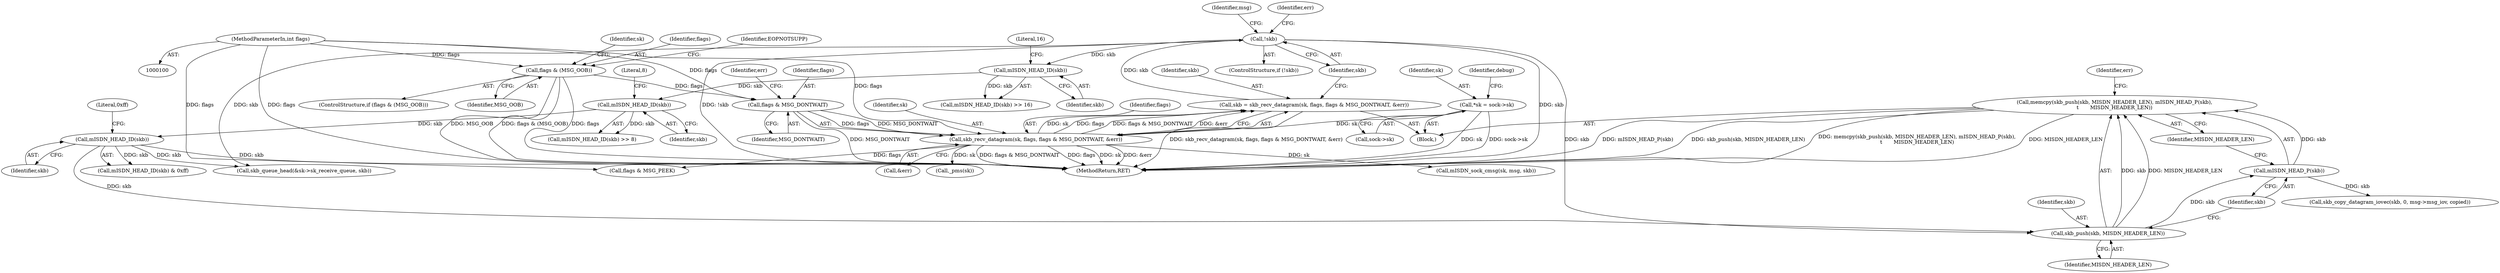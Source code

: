 digraph "0_linux_f3d3342602f8bcbf37d7c46641cb9bca7618eb1c_1@API" {
"1000309" [label="(Call,memcpy(skb_push(skb, MISDN_HEADER_LEN), mISDN_HEAD_P(skb),\n\t       MISDN_HEADER_LEN))"];
"1000310" [label="(Call,skb_push(skb, MISDN_HEADER_LEN))"];
"1000226" [label="(Call,mISDN_HEAD_ID(skb))"];
"1000217" [label="(Call,mISDN_HEAD_ID(skb))"];
"1000207" [label="(Call,mISDN_HEAD_ID(skb))"];
"1000148" [label="(Call,!skb)"];
"1000137" [label="(Call,skb = skb_recv_datagram(sk, flags, flags & MSG_DONTWAIT, &err))"];
"1000139" [label="(Call,skb_recv_datagram(sk, flags, flags & MSG_DONTWAIT, &err))"];
"1000109" [label="(Call,*sk = sock->sk)"];
"1000142" [label="(Call,flags & MSG_DONTWAIT)"];
"1000123" [label="(Call,flags & (MSG_OOB))"];
"1000105" [label="(MethodParameterIn,int flags)"];
"1000313" [label="(Call,mISDN_HEAD_P(skb))"];
"1000111" [label="(Call,sock->sk)"];
"1000120" [label="(Identifier,debug)"];
"1000217" [label="(Call,mISDN_HEAD_ID(skb))"];
"1000218" [label="(Identifier,skb)"];
"1000300" [label="(Call,skb_queue_head(&sk->sk_receive_queue, skb))"];
"1000149" [label="(Identifier,skb)"];
"1000291" [label="(Call,flags & MSG_PEEK)"];
"1000311" [label="(Identifier,skb)"];
"1000315" [label="(Identifier,MISDN_HEADER_LEN)"];
"1000216" [label="(Call,mISDN_HEAD_ID(skb) >> 8)"];
"1000312" [label="(Identifier,MISDN_HEADER_LEN)"];
"1000139" [label="(Call,skb_recv_datagram(sk, flags, flags & MSG_DONTWAIT, &err))"];
"1000207" [label="(Call,mISDN_HEAD_ID(skb))"];
"1000137" [label="(Call,skb = skb_recv_datagram(sk, flags, flags & MSG_DONTWAIT, &err))"];
"1000142" [label="(Call,flags & MSG_DONTWAIT)"];
"1000228" [label="(Literal,0xff)"];
"1000132" [label="(Identifier,sk)"];
"1000184" [label="(Call,_pms(sk))"];
"1000125" [label="(Identifier,MSG_OOB)"];
"1000145" [label="(Call,&err)"];
"1000225" [label="(Call,mISDN_HEAD_ID(skb) & 0xff)"];
"1000123" [label="(Call,flags & (MSG_OOB))"];
"1000110" [label="(Identifier,sk)"];
"1000155" [label="(Identifier,msg)"];
"1000310" [label="(Call,skb_push(skb, MISDN_HEADER_LEN))"];
"1000206" [label="(Call,mISDN_HEAD_ID(skb) >> 16)"];
"1000105" [label="(MethodParameterIn,int flags)"];
"1000148" [label="(Call,!skb)"];
"1000124" [label="(Identifier,flags)"];
"1000226" [label="(Call,mISDN_HEAD_ID(skb))"];
"1000208" [label="(Identifier,skb)"];
"1000106" [label="(Block,)"];
"1000138" [label="(Identifier,skb)"];
"1000144" [label="(Identifier,MSG_DONTWAIT)"];
"1000333" [label="(MethodReturn,RET)"];
"1000140" [label="(Identifier,sk)"];
"1000109" [label="(Call,*sk = sock->sk)"];
"1000313" [label="(Call,mISDN_HEAD_P(skb))"];
"1000141" [label="(Identifier,flags)"];
"1000325" [label="(Call,mISDN_sock_cmsg(sk, msg, skb))"];
"1000209" [label="(Literal,16)"];
"1000128" [label="(Identifier,EOPNOTSUPP)"];
"1000317" [label="(Identifier,err)"];
"1000219" [label="(Literal,8)"];
"1000147" [label="(ControlStructure,if (!skb))"];
"1000146" [label="(Identifier,err)"];
"1000143" [label="(Identifier,flags)"];
"1000314" [label="(Identifier,skb)"];
"1000227" [label="(Identifier,skb)"];
"1000309" [label="(Call,memcpy(skb_push(skb, MISDN_HEADER_LEN), mISDN_HEAD_P(skb),\n\t       MISDN_HEADER_LEN))"];
"1000122" [label="(ControlStructure,if (flags & (MSG_OOB)))"];
"1000318" [label="(Call,skb_copy_datagram_iovec(skb, 0, msg->msg_iov, copied))"];
"1000151" [label="(Identifier,err)"];
"1000309" -> "1000106"  [label="AST: "];
"1000309" -> "1000315"  [label="CFG: "];
"1000310" -> "1000309"  [label="AST: "];
"1000313" -> "1000309"  [label="AST: "];
"1000315" -> "1000309"  [label="AST: "];
"1000317" -> "1000309"  [label="CFG: "];
"1000309" -> "1000333"  [label="DDG: skb_push(skb, MISDN_HEADER_LEN)"];
"1000309" -> "1000333"  [label="DDG: memcpy(skb_push(skb, MISDN_HEADER_LEN), mISDN_HEAD_P(skb),\n\t       MISDN_HEADER_LEN)"];
"1000309" -> "1000333"  [label="DDG: MISDN_HEADER_LEN"];
"1000309" -> "1000333"  [label="DDG: mISDN_HEAD_P(skb)"];
"1000310" -> "1000309"  [label="DDG: skb"];
"1000310" -> "1000309"  [label="DDG: MISDN_HEADER_LEN"];
"1000313" -> "1000309"  [label="DDG: skb"];
"1000310" -> "1000312"  [label="CFG: "];
"1000311" -> "1000310"  [label="AST: "];
"1000312" -> "1000310"  [label="AST: "];
"1000314" -> "1000310"  [label="CFG: "];
"1000226" -> "1000310"  [label="DDG: skb"];
"1000148" -> "1000310"  [label="DDG: skb"];
"1000310" -> "1000313"  [label="DDG: skb"];
"1000226" -> "1000225"  [label="AST: "];
"1000226" -> "1000227"  [label="CFG: "];
"1000227" -> "1000226"  [label="AST: "];
"1000228" -> "1000226"  [label="CFG: "];
"1000226" -> "1000333"  [label="DDG: skb"];
"1000226" -> "1000225"  [label="DDG: skb"];
"1000217" -> "1000226"  [label="DDG: skb"];
"1000226" -> "1000300"  [label="DDG: skb"];
"1000217" -> "1000216"  [label="AST: "];
"1000217" -> "1000218"  [label="CFG: "];
"1000218" -> "1000217"  [label="AST: "];
"1000219" -> "1000217"  [label="CFG: "];
"1000217" -> "1000216"  [label="DDG: skb"];
"1000207" -> "1000217"  [label="DDG: skb"];
"1000207" -> "1000206"  [label="AST: "];
"1000207" -> "1000208"  [label="CFG: "];
"1000208" -> "1000207"  [label="AST: "];
"1000209" -> "1000207"  [label="CFG: "];
"1000207" -> "1000206"  [label="DDG: skb"];
"1000148" -> "1000207"  [label="DDG: skb"];
"1000148" -> "1000147"  [label="AST: "];
"1000148" -> "1000149"  [label="CFG: "];
"1000149" -> "1000148"  [label="AST: "];
"1000151" -> "1000148"  [label="CFG: "];
"1000155" -> "1000148"  [label="CFG: "];
"1000148" -> "1000333"  [label="DDG: skb"];
"1000148" -> "1000333"  [label="DDG: !skb"];
"1000137" -> "1000148"  [label="DDG: skb"];
"1000148" -> "1000300"  [label="DDG: skb"];
"1000137" -> "1000106"  [label="AST: "];
"1000137" -> "1000139"  [label="CFG: "];
"1000138" -> "1000137"  [label="AST: "];
"1000139" -> "1000137"  [label="AST: "];
"1000149" -> "1000137"  [label="CFG: "];
"1000137" -> "1000333"  [label="DDG: skb_recv_datagram(sk, flags, flags & MSG_DONTWAIT, &err)"];
"1000139" -> "1000137"  [label="DDG: sk"];
"1000139" -> "1000137"  [label="DDG: flags"];
"1000139" -> "1000137"  [label="DDG: flags & MSG_DONTWAIT"];
"1000139" -> "1000137"  [label="DDG: &err"];
"1000139" -> "1000145"  [label="CFG: "];
"1000140" -> "1000139"  [label="AST: "];
"1000141" -> "1000139"  [label="AST: "];
"1000142" -> "1000139"  [label="AST: "];
"1000145" -> "1000139"  [label="AST: "];
"1000139" -> "1000333"  [label="DDG: flags & MSG_DONTWAIT"];
"1000139" -> "1000333"  [label="DDG: flags"];
"1000139" -> "1000333"  [label="DDG: sk"];
"1000139" -> "1000333"  [label="DDG: &err"];
"1000109" -> "1000139"  [label="DDG: sk"];
"1000142" -> "1000139"  [label="DDG: flags"];
"1000142" -> "1000139"  [label="DDG: MSG_DONTWAIT"];
"1000105" -> "1000139"  [label="DDG: flags"];
"1000139" -> "1000184"  [label="DDG: sk"];
"1000139" -> "1000291"  [label="DDG: flags"];
"1000139" -> "1000325"  [label="DDG: sk"];
"1000109" -> "1000106"  [label="AST: "];
"1000109" -> "1000111"  [label="CFG: "];
"1000110" -> "1000109"  [label="AST: "];
"1000111" -> "1000109"  [label="AST: "];
"1000120" -> "1000109"  [label="CFG: "];
"1000109" -> "1000333"  [label="DDG: sk"];
"1000109" -> "1000333"  [label="DDG: sock->sk"];
"1000142" -> "1000144"  [label="CFG: "];
"1000143" -> "1000142"  [label="AST: "];
"1000144" -> "1000142"  [label="AST: "];
"1000146" -> "1000142"  [label="CFG: "];
"1000142" -> "1000333"  [label="DDG: MSG_DONTWAIT"];
"1000123" -> "1000142"  [label="DDG: flags"];
"1000105" -> "1000142"  [label="DDG: flags"];
"1000123" -> "1000122"  [label="AST: "];
"1000123" -> "1000125"  [label="CFG: "];
"1000124" -> "1000123"  [label="AST: "];
"1000125" -> "1000123"  [label="AST: "];
"1000128" -> "1000123"  [label="CFG: "];
"1000132" -> "1000123"  [label="CFG: "];
"1000123" -> "1000333"  [label="DDG: MSG_OOB"];
"1000123" -> "1000333"  [label="DDG: flags & (MSG_OOB)"];
"1000123" -> "1000333"  [label="DDG: flags"];
"1000105" -> "1000123"  [label="DDG: flags"];
"1000105" -> "1000100"  [label="AST: "];
"1000105" -> "1000333"  [label="DDG: flags"];
"1000105" -> "1000291"  [label="DDG: flags"];
"1000313" -> "1000314"  [label="CFG: "];
"1000314" -> "1000313"  [label="AST: "];
"1000315" -> "1000313"  [label="CFG: "];
"1000313" -> "1000318"  [label="DDG: skb"];
}
